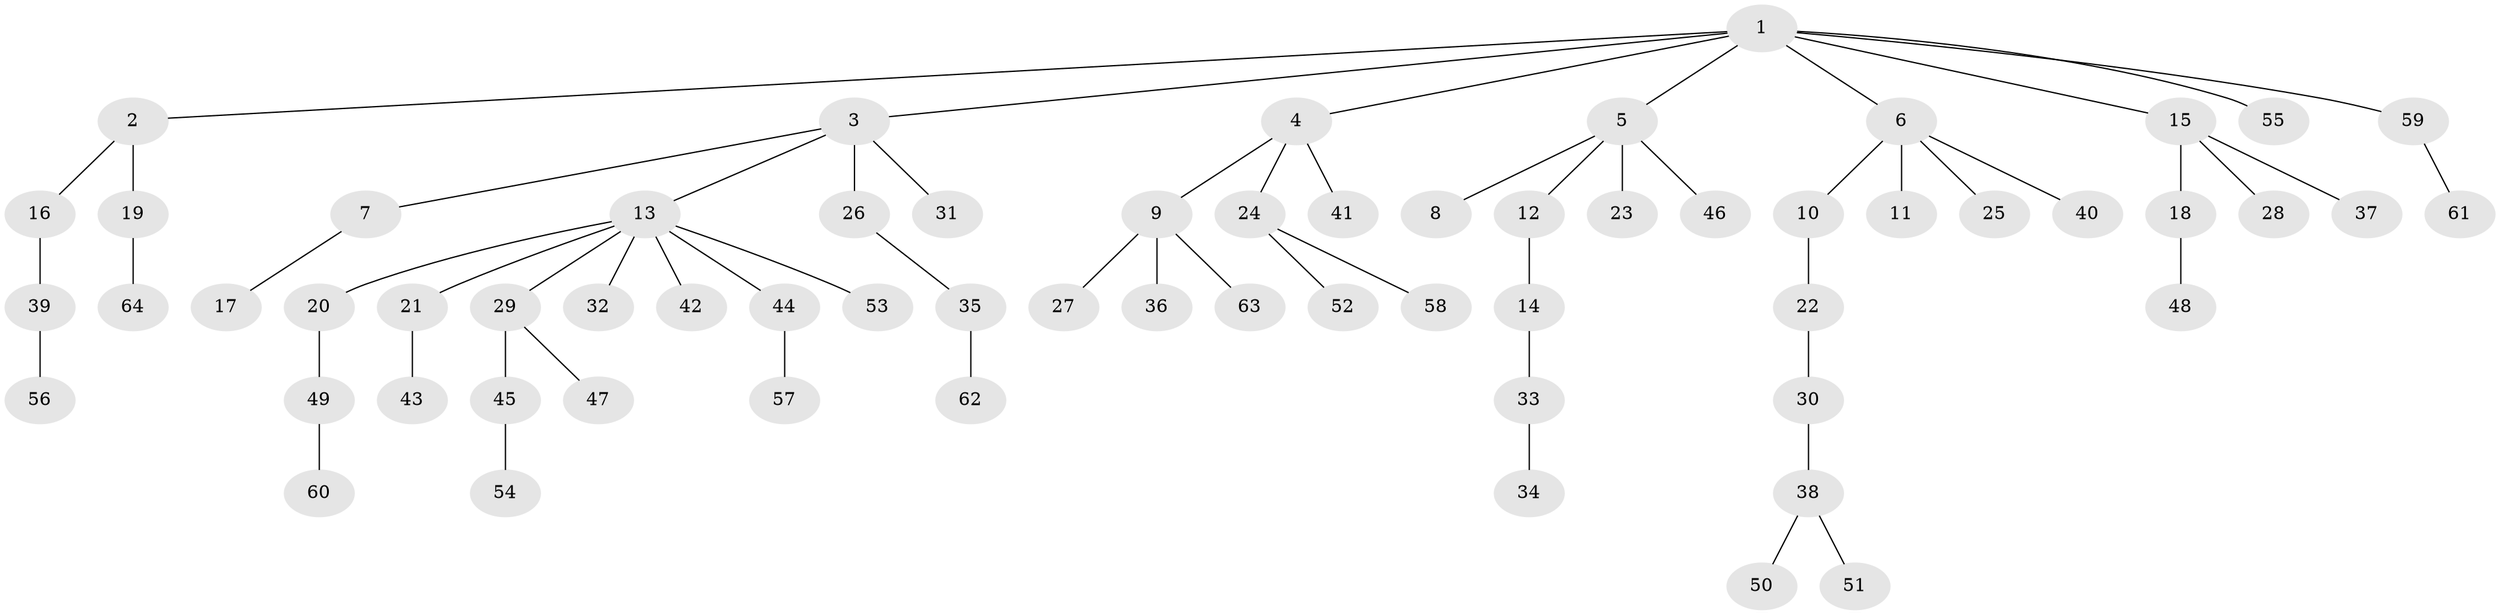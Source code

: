 // coarse degree distribution, {7: 0.05128205128205128, 3: 0.10256410256410256, 4: 0.07692307692307693, 1: 0.5641025641025641, 2: 0.20512820512820512}
// Generated by graph-tools (version 1.1) at 2025/51/03/04/25 22:51:33]
// undirected, 64 vertices, 63 edges
graph export_dot {
  node [color=gray90,style=filled];
  1;
  2;
  3;
  4;
  5;
  6;
  7;
  8;
  9;
  10;
  11;
  12;
  13;
  14;
  15;
  16;
  17;
  18;
  19;
  20;
  21;
  22;
  23;
  24;
  25;
  26;
  27;
  28;
  29;
  30;
  31;
  32;
  33;
  34;
  35;
  36;
  37;
  38;
  39;
  40;
  41;
  42;
  43;
  44;
  45;
  46;
  47;
  48;
  49;
  50;
  51;
  52;
  53;
  54;
  55;
  56;
  57;
  58;
  59;
  60;
  61;
  62;
  63;
  64;
  1 -- 2;
  1 -- 3;
  1 -- 4;
  1 -- 5;
  1 -- 6;
  1 -- 15;
  1 -- 55;
  1 -- 59;
  2 -- 16;
  2 -- 19;
  3 -- 7;
  3 -- 13;
  3 -- 26;
  3 -- 31;
  4 -- 9;
  4 -- 24;
  4 -- 41;
  5 -- 8;
  5 -- 12;
  5 -- 23;
  5 -- 46;
  6 -- 10;
  6 -- 11;
  6 -- 25;
  6 -- 40;
  7 -- 17;
  9 -- 27;
  9 -- 36;
  9 -- 63;
  10 -- 22;
  12 -- 14;
  13 -- 20;
  13 -- 21;
  13 -- 29;
  13 -- 32;
  13 -- 42;
  13 -- 44;
  13 -- 53;
  14 -- 33;
  15 -- 18;
  15 -- 28;
  15 -- 37;
  16 -- 39;
  18 -- 48;
  19 -- 64;
  20 -- 49;
  21 -- 43;
  22 -- 30;
  24 -- 52;
  24 -- 58;
  26 -- 35;
  29 -- 45;
  29 -- 47;
  30 -- 38;
  33 -- 34;
  35 -- 62;
  38 -- 50;
  38 -- 51;
  39 -- 56;
  44 -- 57;
  45 -- 54;
  49 -- 60;
  59 -- 61;
}
